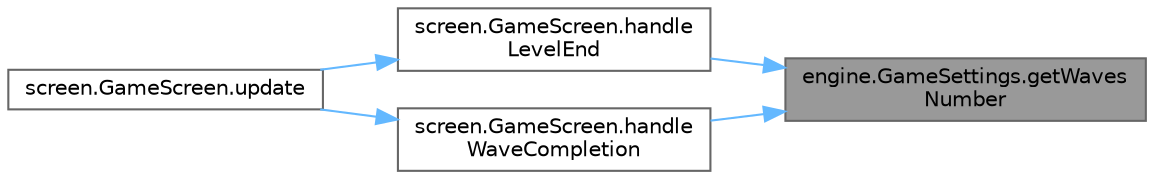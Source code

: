 digraph "engine.GameSettings.getWavesNumber"
{
 // LATEX_PDF_SIZE
  bgcolor="transparent";
  edge [fontname=Helvetica,fontsize=10,labelfontname=Helvetica,labelfontsize=10];
  node [fontname=Helvetica,fontsize=10,shape=box,height=0.2,width=0.4];
  rankdir="RL";
  Node1 [id="Node000001",label="engine.GameSettings.getWaves\lNumber",height=0.2,width=0.4,color="gray40", fillcolor="grey60", style="filled", fontcolor="black",tooltip="Added by the Level Design team."];
  Node1 -> Node2 [id="edge1_Node000001_Node000002",dir="back",color="steelblue1",style="solid",tooltip=" "];
  Node2 [id="Node000002",label="screen.GameScreen.handle\lLevelEnd",height=0.2,width=0.4,color="grey40", fillcolor="white", style="filled",URL="$classscreen_1_1_game_screen.html#a41e19e7b8b70f17d04c7787b81d5116c",tooltip=" "];
  Node2 -> Node3 [id="edge2_Node000002_Node000003",dir="back",color="steelblue1",style="solid",tooltip=" "];
  Node3 [id="Node000003",label="screen.GameScreen.update",height=0.2,width=0.4,color="grey40", fillcolor="white", style="filled",URL="$classscreen_1_1_game_screen.html#aea54bbc0cb5c6990c159be77532b94e0",tooltip="Updates the elements on screen and checks for events."];
  Node1 -> Node4 [id="edge3_Node000001_Node000004",dir="back",color="steelblue1",style="solid",tooltip=" "];
  Node4 [id="Node000004",label="screen.GameScreen.handle\lWaveCompletion",height=0.2,width=0.4,color="grey40", fillcolor="white", style="filled",URL="$classscreen_1_1_game_screen.html#aadf4f57babea3e17c46a02011413e1d4",tooltip=" "];
  Node4 -> Node3 [id="edge4_Node000004_Node000003",dir="back",color="steelblue1",style="solid",tooltip=" "];
}
